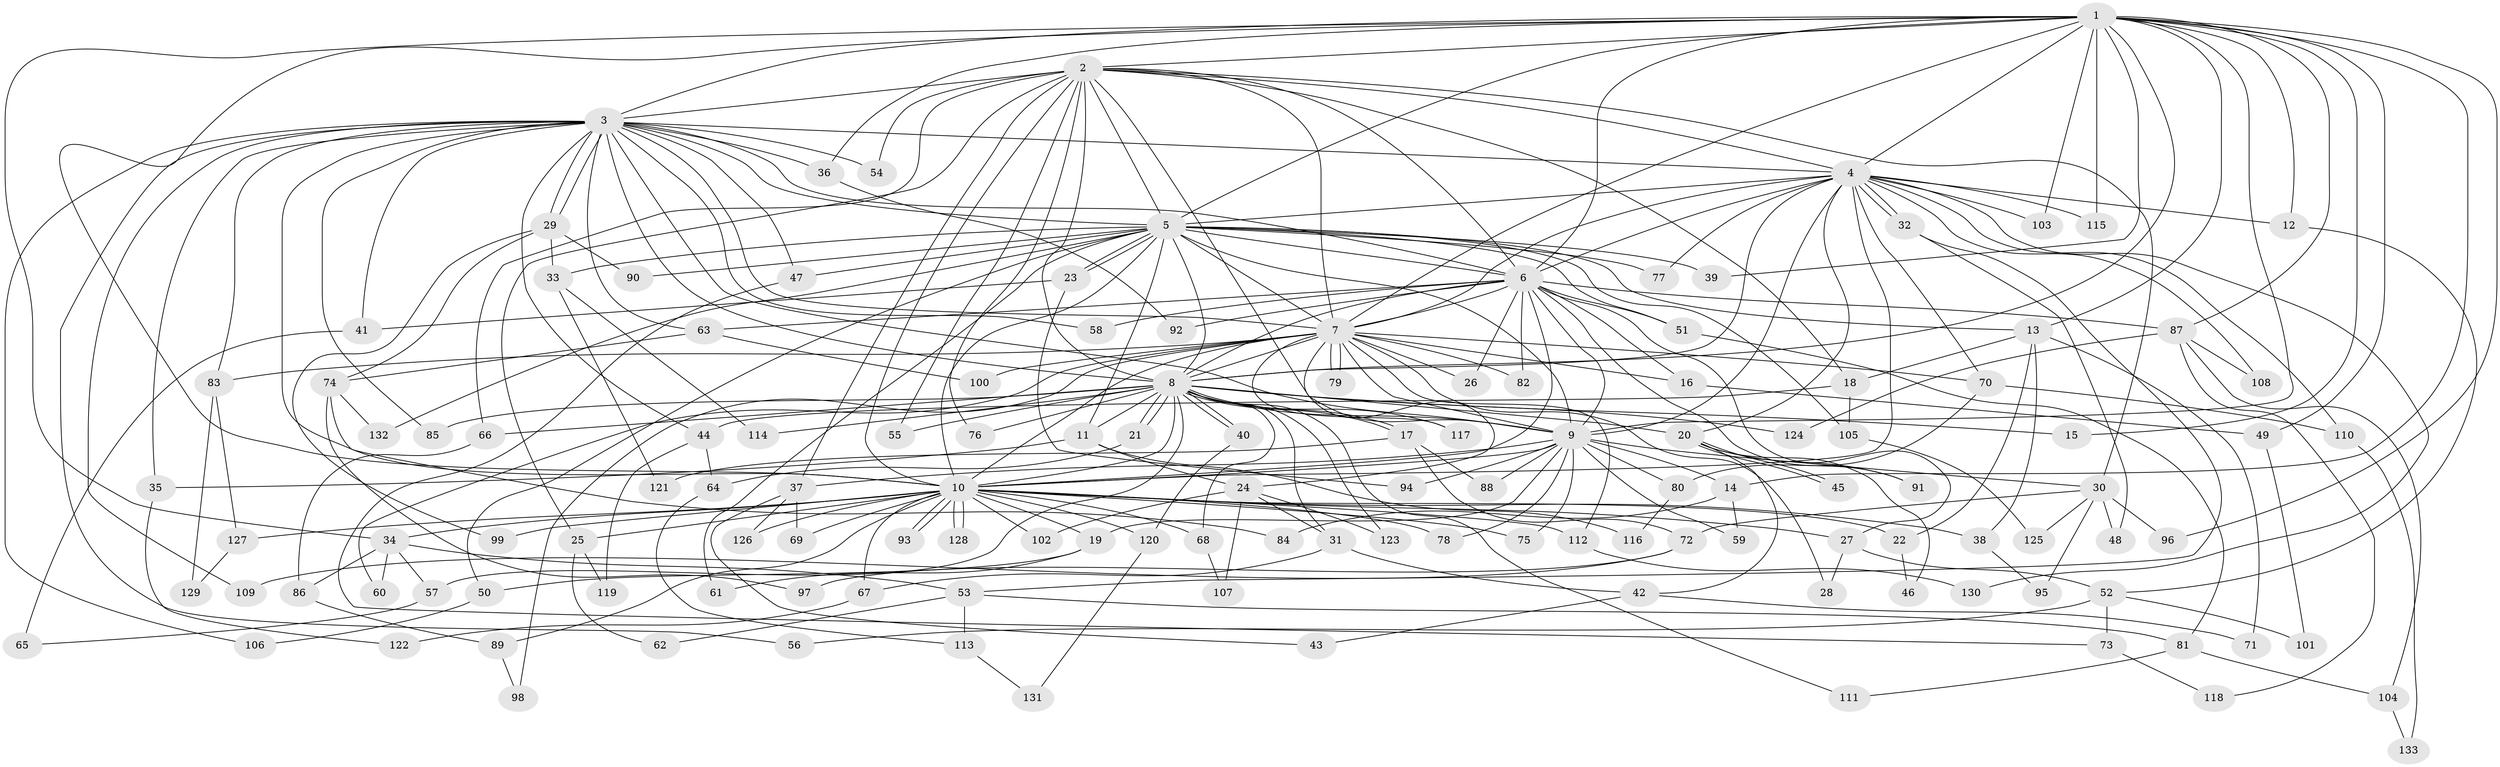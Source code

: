 // Generated by graph-tools (version 1.1) at 2025/25/03/09/25 03:25:38]
// undirected, 133 vertices, 291 edges
graph export_dot {
graph [start="1"]
  node [color=gray90,style=filled];
  1;
  2;
  3;
  4;
  5;
  6;
  7;
  8;
  9;
  10;
  11;
  12;
  13;
  14;
  15;
  16;
  17;
  18;
  19;
  20;
  21;
  22;
  23;
  24;
  25;
  26;
  27;
  28;
  29;
  30;
  31;
  32;
  33;
  34;
  35;
  36;
  37;
  38;
  39;
  40;
  41;
  42;
  43;
  44;
  45;
  46;
  47;
  48;
  49;
  50;
  51;
  52;
  53;
  54;
  55;
  56;
  57;
  58;
  59;
  60;
  61;
  62;
  63;
  64;
  65;
  66;
  67;
  68;
  69;
  70;
  71;
  72;
  73;
  74;
  75;
  76;
  77;
  78;
  79;
  80;
  81;
  82;
  83;
  84;
  85;
  86;
  87;
  88;
  89;
  90;
  91;
  92;
  93;
  94;
  95;
  96;
  97;
  98;
  99;
  100;
  101;
  102;
  103;
  104;
  105;
  106;
  107;
  108;
  109;
  110;
  111;
  112;
  113;
  114;
  115;
  116;
  117;
  118;
  119;
  120;
  121;
  122;
  123;
  124;
  125;
  126;
  127;
  128;
  129;
  130;
  131;
  132;
  133;
  1 -- 2;
  1 -- 3;
  1 -- 4;
  1 -- 5;
  1 -- 6;
  1 -- 7;
  1 -- 8;
  1 -- 9;
  1 -- 10;
  1 -- 12;
  1 -- 13;
  1 -- 14;
  1 -- 15;
  1 -- 34;
  1 -- 36;
  1 -- 39;
  1 -- 49;
  1 -- 87;
  1 -- 96;
  1 -- 103;
  1 -- 115;
  2 -- 3;
  2 -- 4;
  2 -- 5;
  2 -- 6;
  2 -- 7;
  2 -- 8;
  2 -- 9;
  2 -- 10;
  2 -- 18;
  2 -- 25;
  2 -- 30;
  2 -- 37;
  2 -- 54;
  2 -- 55;
  2 -- 66;
  2 -- 76;
  3 -- 4;
  3 -- 5;
  3 -- 6;
  3 -- 7;
  3 -- 8;
  3 -- 9;
  3 -- 10;
  3 -- 29;
  3 -- 29;
  3 -- 35;
  3 -- 36;
  3 -- 41;
  3 -- 44;
  3 -- 47;
  3 -- 54;
  3 -- 56;
  3 -- 58;
  3 -- 63;
  3 -- 83;
  3 -- 85;
  3 -- 106;
  3 -- 109;
  4 -- 5;
  4 -- 6;
  4 -- 7;
  4 -- 8;
  4 -- 9;
  4 -- 10;
  4 -- 12;
  4 -- 20;
  4 -- 32;
  4 -- 32;
  4 -- 70;
  4 -- 77;
  4 -- 103;
  4 -- 108;
  4 -- 110;
  4 -- 115;
  4 -- 130;
  5 -- 6;
  5 -- 7;
  5 -- 8;
  5 -- 9;
  5 -- 10;
  5 -- 11;
  5 -- 13;
  5 -- 23;
  5 -- 23;
  5 -- 33;
  5 -- 39;
  5 -- 47;
  5 -- 50;
  5 -- 51;
  5 -- 61;
  5 -- 77;
  5 -- 90;
  5 -- 105;
  5 -- 132;
  6 -- 7;
  6 -- 8;
  6 -- 9;
  6 -- 10;
  6 -- 16;
  6 -- 26;
  6 -- 27;
  6 -- 51;
  6 -- 58;
  6 -- 63;
  6 -- 82;
  6 -- 87;
  6 -- 91;
  6 -- 92;
  7 -- 8;
  7 -- 9;
  7 -- 10;
  7 -- 16;
  7 -- 24;
  7 -- 26;
  7 -- 28;
  7 -- 60;
  7 -- 70;
  7 -- 79;
  7 -- 79;
  7 -- 82;
  7 -- 83;
  7 -- 98;
  7 -- 100;
  7 -- 112;
  7 -- 117;
  8 -- 9;
  8 -- 10;
  8 -- 11;
  8 -- 15;
  8 -- 17;
  8 -- 17;
  8 -- 20;
  8 -- 21;
  8 -- 21;
  8 -- 31;
  8 -- 40;
  8 -- 40;
  8 -- 55;
  8 -- 57;
  8 -- 66;
  8 -- 68;
  8 -- 76;
  8 -- 85;
  8 -- 111;
  8 -- 114;
  8 -- 117;
  8 -- 123;
  8 -- 124;
  9 -- 10;
  9 -- 14;
  9 -- 19;
  9 -- 30;
  9 -- 37;
  9 -- 59;
  9 -- 75;
  9 -- 78;
  9 -- 80;
  9 -- 88;
  9 -- 94;
  10 -- 19;
  10 -- 22;
  10 -- 25;
  10 -- 27;
  10 -- 34;
  10 -- 38;
  10 -- 67;
  10 -- 68;
  10 -- 69;
  10 -- 75;
  10 -- 78;
  10 -- 89;
  10 -- 93;
  10 -- 93;
  10 -- 99;
  10 -- 102;
  10 -- 112;
  10 -- 120;
  10 -- 126;
  10 -- 127;
  10 -- 128;
  10 -- 128;
  11 -- 24;
  11 -- 35;
  11 -- 116;
  12 -- 52;
  13 -- 18;
  13 -- 22;
  13 -- 38;
  13 -- 71;
  14 -- 59;
  14 -- 84;
  16 -- 49;
  17 -- 72;
  17 -- 88;
  17 -- 121;
  18 -- 44;
  18 -- 105;
  19 -- 50;
  19 -- 61;
  20 -- 42;
  20 -- 45;
  20 -- 45;
  20 -- 46;
  20 -- 91;
  21 -- 64;
  22 -- 46;
  23 -- 41;
  23 -- 94;
  24 -- 31;
  24 -- 102;
  24 -- 107;
  24 -- 123;
  25 -- 62;
  25 -- 119;
  27 -- 28;
  27 -- 52;
  29 -- 33;
  29 -- 74;
  29 -- 90;
  29 -- 99;
  30 -- 48;
  30 -- 72;
  30 -- 95;
  30 -- 96;
  30 -- 125;
  31 -- 42;
  31 -- 67;
  32 -- 48;
  32 -- 53;
  33 -- 114;
  33 -- 121;
  34 -- 53;
  34 -- 57;
  34 -- 60;
  34 -- 86;
  35 -- 122;
  36 -- 92;
  37 -- 43;
  37 -- 69;
  37 -- 126;
  38 -- 95;
  40 -- 120;
  41 -- 65;
  42 -- 43;
  42 -- 71;
  44 -- 64;
  44 -- 119;
  47 -- 73;
  49 -- 101;
  50 -- 106;
  51 -- 81;
  52 -- 56;
  52 -- 73;
  52 -- 101;
  53 -- 62;
  53 -- 81;
  53 -- 113;
  57 -- 65;
  63 -- 74;
  63 -- 100;
  64 -- 113;
  66 -- 86;
  67 -- 122;
  68 -- 107;
  70 -- 80;
  70 -- 110;
  72 -- 97;
  72 -- 109;
  73 -- 118;
  74 -- 84;
  74 -- 97;
  74 -- 132;
  80 -- 116;
  81 -- 104;
  81 -- 111;
  83 -- 127;
  83 -- 129;
  86 -- 89;
  87 -- 104;
  87 -- 108;
  87 -- 118;
  87 -- 124;
  89 -- 98;
  104 -- 133;
  105 -- 125;
  110 -- 133;
  112 -- 130;
  113 -- 131;
  120 -- 131;
  127 -- 129;
}
